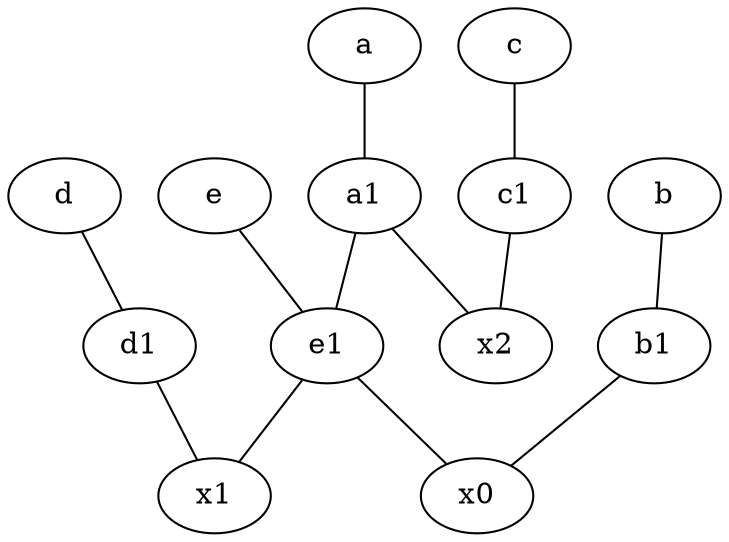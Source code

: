 graph {
	node [labelfontsize=50]
	x1 [labelfontsize=50]
	a1 [labelfontsize=50 pos="8,3!"]
	c1 [labelfontsize=50 pos="4.5,3!"]
	d1 [labelfontsize=50 pos="3,5!"]
	x0 [labelfontsize=50]
	x2 [labelfontsize=50]
	e1 [labelfontsize=50 pos="7,7!"]
	b1 [labelfontsize=50 pos="9,4!"]
	e [labelfontsize=50 pos="7,9!"]
	c -- c1
	e1 -- x1
	c1 -- x2
	a1 -- e1
	e1 -- x0
	a -- a1
	b1 -- x0
	d -- d1
	b -- b1
	e -- e1
	a1 -- x2
	d1 -- x1
}
